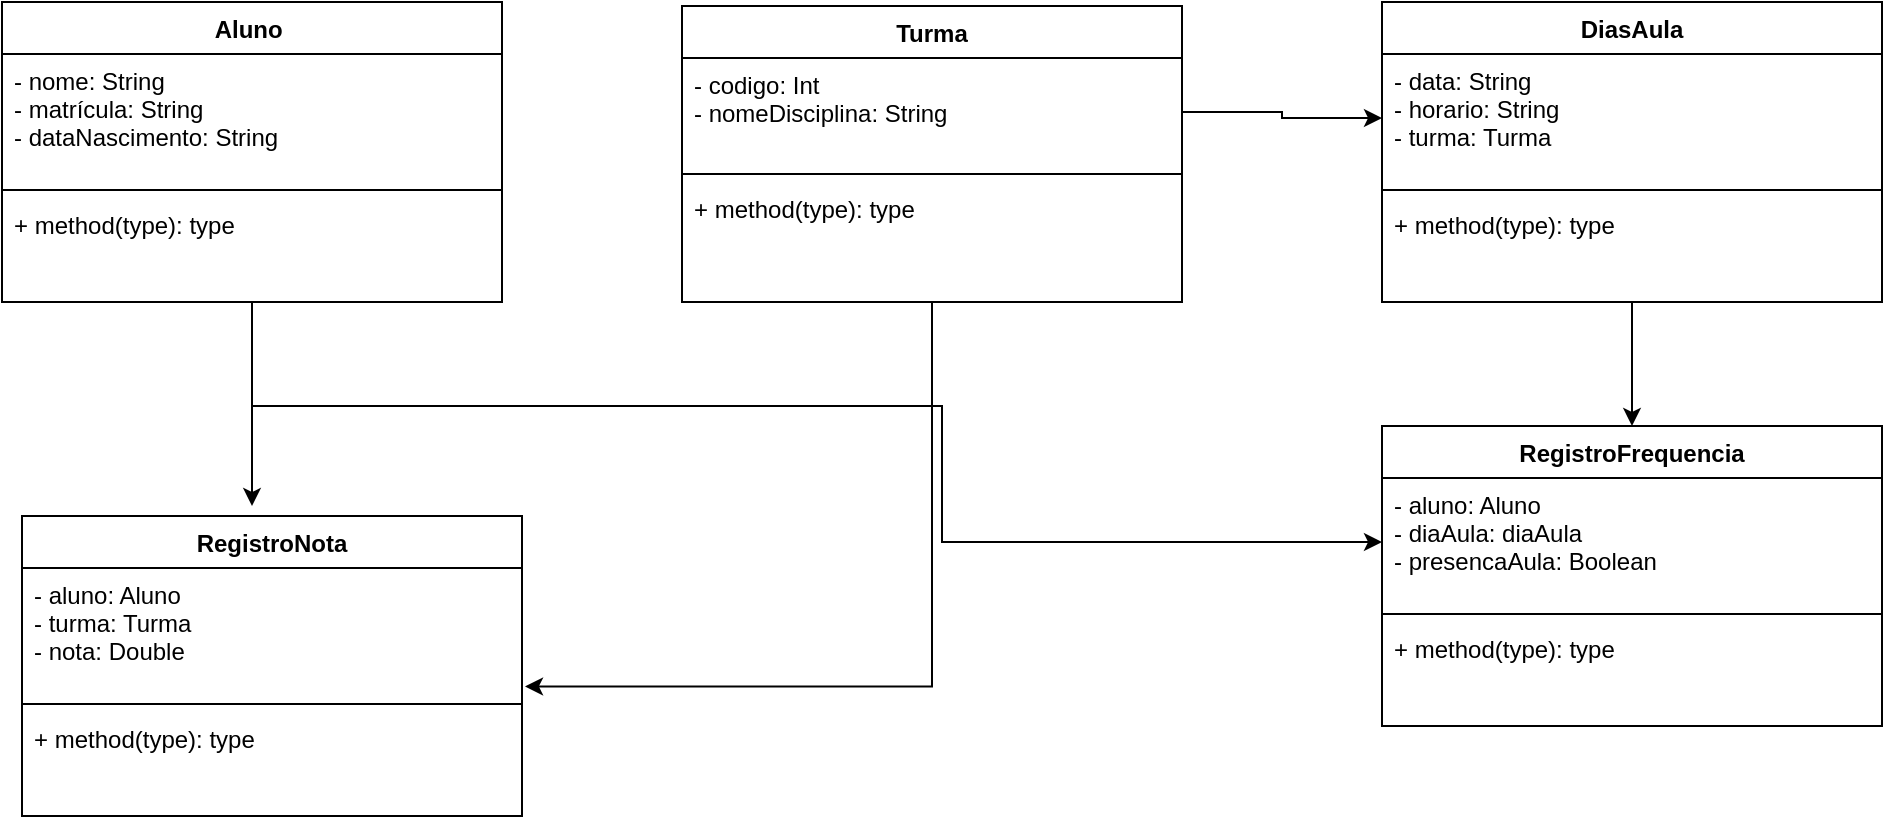 <mxfile version="20.3.2" type="device"><diagram id="7YHIbWNVi0EuGWkuX41G" name="Página-1"><mxGraphModel dx="1250" dy="547" grid="1" gridSize="10" guides="1" tooltips="1" connect="1" arrows="1" fold="1" page="1" pageScale="1" pageWidth="827" pageHeight="1169" math="0" shadow="0"><root><mxCell id="0"/><mxCell id="1" parent="0"/><mxCell id="ZajQldwJ99iwdxOWYtzI-29" style="edgeStyle=orthogonalEdgeStyle;rounded=0;orthogonalLoop=1;jettySize=auto;html=1;" edge="1" parent="1" source="ZajQldwJ99iwdxOWYtzI-1"><mxGeometry relative="1" as="geometry"><mxPoint x="155" y="280" as="targetPoint"/></mxGeometry></mxCell><mxCell id="ZajQldwJ99iwdxOWYtzI-1" value="Aluno " style="swimlane;fontStyle=1;align=center;verticalAlign=top;childLayout=stackLayout;horizontal=1;startSize=26;horizontalStack=0;resizeParent=1;resizeParentMax=0;resizeLast=0;collapsible=1;marginBottom=0;" vertex="1" parent="1"><mxGeometry x="30" y="28" width="250" height="150" as="geometry"/></mxCell><mxCell id="ZajQldwJ99iwdxOWYtzI-2" value="- nome: String&#10;- matrícula: String&#10;- dataNascimento: String" style="text;strokeColor=none;fillColor=none;align=left;verticalAlign=top;spacingLeft=4;spacingRight=4;overflow=hidden;rotatable=0;points=[[0,0.5],[1,0.5]];portConstraint=eastwest;" vertex="1" parent="ZajQldwJ99iwdxOWYtzI-1"><mxGeometry y="26" width="250" height="64" as="geometry"/></mxCell><mxCell id="ZajQldwJ99iwdxOWYtzI-3" value="" style="line;strokeWidth=1;fillColor=none;align=left;verticalAlign=middle;spacingTop=-1;spacingLeft=3;spacingRight=3;rotatable=0;labelPosition=right;points=[];portConstraint=eastwest;strokeColor=inherit;" vertex="1" parent="ZajQldwJ99iwdxOWYtzI-1"><mxGeometry y="90" width="250" height="8" as="geometry"/></mxCell><mxCell id="ZajQldwJ99iwdxOWYtzI-4" value="+ method(type): type" style="text;strokeColor=none;fillColor=none;align=left;verticalAlign=top;spacingLeft=4;spacingRight=4;overflow=hidden;rotatable=0;points=[[0,0.5],[1,0.5]];portConstraint=eastwest;" vertex="1" parent="ZajQldwJ99iwdxOWYtzI-1"><mxGeometry y="98" width="250" height="52" as="geometry"/></mxCell><mxCell id="ZajQldwJ99iwdxOWYtzI-30" style="edgeStyle=orthogonalEdgeStyle;rounded=0;orthogonalLoop=1;jettySize=auto;html=1;entryX=1.006;entryY=0.925;entryDx=0;entryDy=0;entryPerimeter=0;" edge="1" parent="1" source="ZajQldwJ99iwdxOWYtzI-9" target="ZajQldwJ99iwdxOWYtzI-22"><mxGeometry relative="1" as="geometry"/></mxCell><mxCell id="ZajQldwJ99iwdxOWYtzI-9" value="Turma" style="swimlane;fontStyle=1;align=center;verticalAlign=top;childLayout=stackLayout;horizontal=1;startSize=26;horizontalStack=0;resizeParent=1;resizeParentMax=0;resizeLast=0;collapsible=1;marginBottom=0;" vertex="1" parent="1"><mxGeometry x="370" y="30" width="250" height="148" as="geometry"/></mxCell><mxCell id="ZajQldwJ99iwdxOWYtzI-10" value="- codigo: Int&#10;- nomeDisciplina: String" style="text;strokeColor=none;fillColor=none;align=left;verticalAlign=top;spacingLeft=4;spacingRight=4;overflow=hidden;rotatable=0;points=[[0,0.5],[1,0.5]];portConstraint=eastwest;" vertex="1" parent="ZajQldwJ99iwdxOWYtzI-9"><mxGeometry y="26" width="250" height="54" as="geometry"/></mxCell><mxCell id="ZajQldwJ99iwdxOWYtzI-11" value="" style="line;strokeWidth=1;fillColor=none;align=left;verticalAlign=middle;spacingTop=-1;spacingLeft=3;spacingRight=3;rotatable=0;labelPosition=right;points=[];portConstraint=eastwest;strokeColor=inherit;" vertex="1" parent="ZajQldwJ99iwdxOWYtzI-9"><mxGeometry y="80" width="250" height="8" as="geometry"/></mxCell><mxCell id="ZajQldwJ99iwdxOWYtzI-12" value="+ method(type): type" style="text;strokeColor=none;fillColor=none;align=left;verticalAlign=top;spacingLeft=4;spacingRight=4;overflow=hidden;rotatable=0;points=[[0,0.5],[1,0.5]];portConstraint=eastwest;" vertex="1" parent="ZajQldwJ99iwdxOWYtzI-9"><mxGeometry y="88" width="250" height="60" as="geometry"/></mxCell><mxCell id="ZajQldwJ99iwdxOWYtzI-28" style="edgeStyle=orthogonalEdgeStyle;rounded=0;orthogonalLoop=1;jettySize=auto;html=1;entryX=0.5;entryY=0;entryDx=0;entryDy=0;" edge="1" parent="1" source="ZajQldwJ99iwdxOWYtzI-13" target="ZajQldwJ99iwdxOWYtzI-17"><mxGeometry relative="1" as="geometry"/></mxCell><mxCell id="ZajQldwJ99iwdxOWYtzI-13" value="DiasAula" style="swimlane;fontStyle=1;align=center;verticalAlign=top;childLayout=stackLayout;horizontal=1;startSize=26;horizontalStack=0;resizeParent=1;resizeParentMax=0;resizeLast=0;collapsible=1;marginBottom=0;" vertex="1" parent="1"><mxGeometry x="720" y="28" width="250" height="150" as="geometry"/></mxCell><mxCell id="ZajQldwJ99iwdxOWYtzI-14" value="- data: String&#10;- horario: String&#10;- turma: Turma&#10;" style="text;strokeColor=none;fillColor=none;align=left;verticalAlign=top;spacingLeft=4;spacingRight=4;overflow=hidden;rotatable=0;points=[[0,0.5],[1,0.5]];portConstraint=eastwest;" vertex="1" parent="ZajQldwJ99iwdxOWYtzI-13"><mxGeometry y="26" width="250" height="64" as="geometry"/></mxCell><mxCell id="ZajQldwJ99iwdxOWYtzI-15" value="" style="line;strokeWidth=1;fillColor=none;align=left;verticalAlign=middle;spacingTop=-1;spacingLeft=3;spacingRight=3;rotatable=0;labelPosition=right;points=[];portConstraint=eastwest;strokeColor=inherit;" vertex="1" parent="ZajQldwJ99iwdxOWYtzI-13"><mxGeometry y="90" width="250" height="8" as="geometry"/></mxCell><mxCell id="ZajQldwJ99iwdxOWYtzI-16" value="+ method(type): type" style="text;strokeColor=none;fillColor=none;align=left;verticalAlign=top;spacingLeft=4;spacingRight=4;overflow=hidden;rotatable=0;points=[[0,0.5],[1,0.5]];portConstraint=eastwest;" vertex="1" parent="ZajQldwJ99iwdxOWYtzI-13"><mxGeometry y="98" width="250" height="52" as="geometry"/></mxCell><mxCell id="ZajQldwJ99iwdxOWYtzI-17" value="RegistroFrequencia" style="swimlane;fontStyle=1;align=center;verticalAlign=top;childLayout=stackLayout;horizontal=1;startSize=26;horizontalStack=0;resizeParent=1;resizeParentMax=0;resizeLast=0;collapsible=1;marginBottom=0;" vertex="1" parent="1"><mxGeometry x="720" y="240" width="250" height="150" as="geometry"/></mxCell><mxCell id="ZajQldwJ99iwdxOWYtzI-18" value="- aluno: Aluno&#10;- diaAula: diaAula&#10;- presencaAula: Boolean" style="text;strokeColor=none;fillColor=none;align=left;verticalAlign=top;spacingLeft=4;spacingRight=4;overflow=hidden;rotatable=0;points=[[0,0.5],[1,0.5]];portConstraint=eastwest;" vertex="1" parent="ZajQldwJ99iwdxOWYtzI-17"><mxGeometry y="26" width="250" height="64" as="geometry"/></mxCell><mxCell id="ZajQldwJ99iwdxOWYtzI-19" value="" style="line;strokeWidth=1;fillColor=none;align=left;verticalAlign=middle;spacingTop=-1;spacingLeft=3;spacingRight=3;rotatable=0;labelPosition=right;points=[];portConstraint=eastwest;strokeColor=inherit;" vertex="1" parent="ZajQldwJ99iwdxOWYtzI-17"><mxGeometry y="90" width="250" height="8" as="geometry"/></mxCell><mxCell id="ZajQldwJ99iwdxOWYtzI-20" value="+ method(type): type" style="text;strokeColor=none;fillColor=none;align=left;verticalAlign=top;spacingLeft=4;spacingRight=4;overflow=hidden;rotatable=0;points=[[0,0.5],[1,0.5]];portConstraint=eastwest;" vertex="1" parent="ZajQldwJ99iwdxOWYtzI-17"><mxGeometry y="98" width="250" height="52" as="geometry"/></mxCell><mxCell id="ZajQldwJ99iwdxOWYtzI-21" value="RegistroNota" style="swimlane;fontStyle=1;align=center;verticalAlign=top;childLayout=stackLayout;horizontal=1;startSize=26;horizontalStack=0;resizeParent=1;resizeParentMax=0;resizeLast=0;collapsible=1;marginBottom=0;" vertex="1" parent="1"><mxGeometry x="40" y="285" width="250" height="150" as="geometry"/></mxCell><mxCell id="ZajQldwJ99iwdxOWYtzI-22" value="- aluno: Aluno&#10;- turma: Turma&#10;- nota: Double" style="text;strokeColor=none;fillColor=none;align=left;verticalAlign=top;spacingLeft=4;spacingRight=4;overflow=hidden;rotatable=0;points=[[0,0.5],[1,0.5]];portConstraint=eastwest;" vertex="1" parent="ZajQldwJ99iwdxOWYtzI-21"><mxGeometry y="26" width="250" height="64" as="geometry"/></mxCell><mxCell id="ZajQldwJ99iwdxOWYtzI-23" value="" style="line;strokeWidth=1;fillColor=none;align=left;verticalAlign=middle;spacingTop=-1;spacingLeft=3;spacingRight=3;rotatable=0;labelPosition=right;points=[];portConstraint=eastwest;strokeColor=inherit;" vertex="1" parent="ZajQldwJ99iwdxOWYtzI-21"><mxGeometry y="90" width="250" height="8" as="geometry"/></mxCell><mxCell id="ZajQldwJ99iwdxOWYtzI-24" value="+ method(type): type" style="text;strokeColor=none;fillColor=none;align=left;verticalAlign=top;spacingLeft=4;spacingRight=4;overflow=hidden;rotatable=0;points=[[0,0.5],[1,0.5]];portConstraint=eastwest;" vertex="1" parent="ZajQldwJ99iwdxOWYtzI-21"><mxGeometry y="98" width="250" height="52" as="geometry"/></mxCell><mxCell id="ZajQldwJ99iwdxOWYtzI-27" style="edgeStyle=orthogonalEdgeStyle;rounded=0;orthogonalLoop=1;jettySize=auto;html=1;" edge="1" parent="1" source="ZajQldwJ99iwdxOWYtzI-10" target="ZajQldwJ99iwdxOWYtzI-14"><mxGeometry relative="1" as="geometry"/></mxCell><mxCell id="ZajQldwJ99iwdxOWYtzI-31" style="edgeStyle=orthogonalEdgeStyle;rounded=0;orthogonalLoop=1;jettySize=auto;html=1;" edge="1" parent="1" source="ZajQldwJ99iwdxOWYtzI-4" target="ZajQldwJ99iwdxOWYtzI-18"><mxGeometry relative="1" as="geometry"><Array as="points"><mxPoint x="155" y="230"/><mxPoint x="500" y="230"/><mxPoint x="500" y="298"/></Array></mxGeometry></mxCell></root></mxGraphModel></diagram></mxfile>